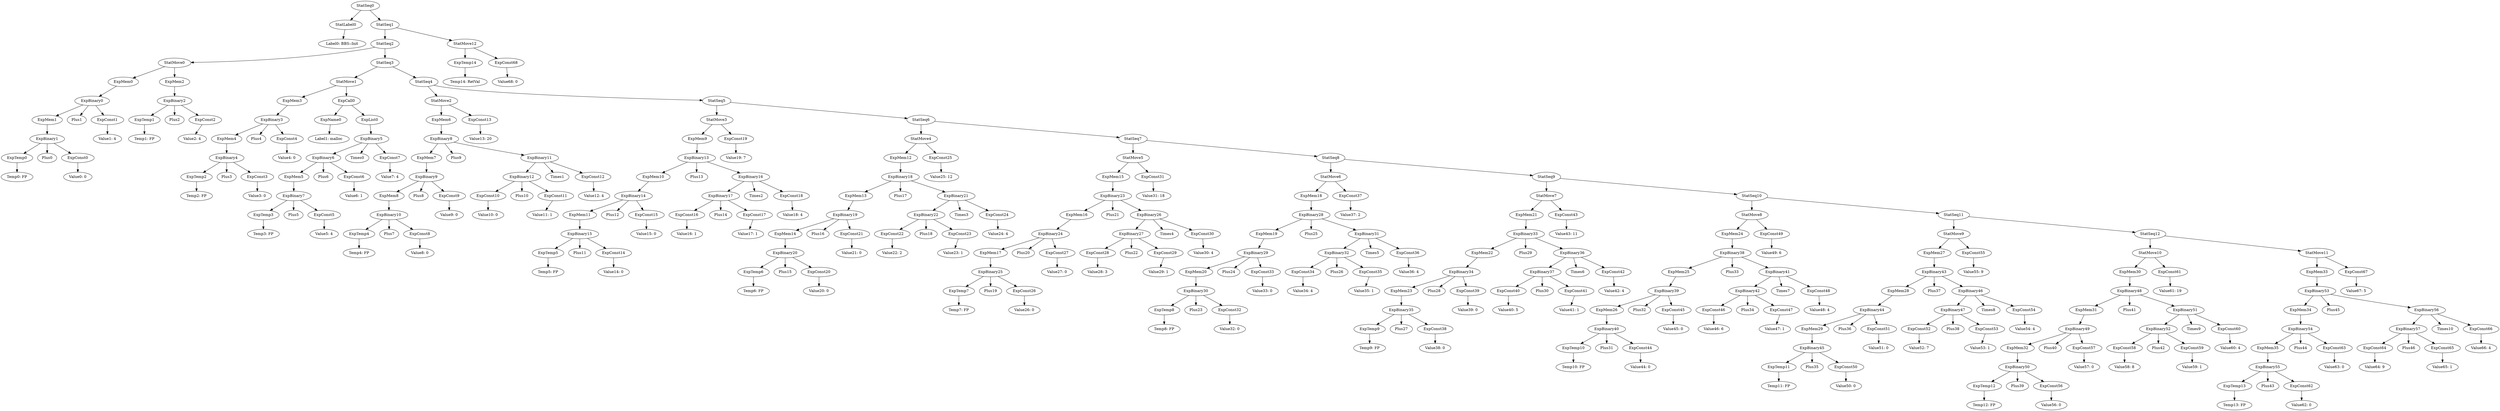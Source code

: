 digraph {
	ordering = out;
	ExpConst68 -> "Value68: 0";
	StatMove12 -> ExpTemp14;
	StatMove12 -> ExpConst68;
	StatSeq1 -> StatSeq2;
	StatSeq1 -> StatMove12;
	ExpConst67 -> "Value67: 5";
	StatMove11 -> ExpMem33;
	StatMove11 -> ExpConst67;
	ExpMem33 -> ExpBinary53;
	ExpConst66 -> "Value66: 4";
	ExpBinary56 -> ExpBinary57;
	ExpBinary56 -> Times10;
	ExpBinary56 -> ExpConst66;
	ExpConst65 -> "Value65: 1";
	ExpConst27 -> "Value27: 0";
	StatSeq7 -> StatMove5;
	StatSeq7 -> StatSeq8;
	ExpBinary45 -> ExpTemp11;
	ExpBinary45 -> Plus35;
	ExpBinary45 -> ExpConst50;
	ExpBinary43 -> ExpMem28;
	ExpBinary43 -> Plus37;
	ExpBinary43 -> ExpBinary46;
	ExpConst2 -> "Value2: 4";
	ExpConst25 -> "Value25: 12";
	ExpMem12 -> ExpBinary18;
	StatMove3 -> ExpMem9;
	StatMove3 -> ExpConst19;
	ExpBinary19 -> ExpMem14;
	ExpBinary19 -> Plus16;
	ExpBinary19 -> ExpConst21;
	ExpBinary16 -> ExpBinary17;
	ExpBinary16 -> Times2;
	ExpBinary16 -> ExpConst18;
	ExpConst28 -> "Value28: 3";
	ExpConst62 -> "Value62: 0";
	ExpBinary17 -> ExpConst16;
	ExpBinary17 -> Plus14;
	ExpBinary17 -> ExpConst17;
	ExpTemp5 -> "Temp5: FP";
	ExpConst20 -> "Value20: 0";
	ExpBinary13 -> ExpMem10;
	ExpBinary13 -> Plus13;
	ExpBinary13 -> ExpBinary16;
	ExpMem28 -> ExpBinary44;
	StatMove2 -> ExpMem6;
	StatMove2 -> ExpConst13;
	ExpBinary23 -> ExpMem16;
	ExpBinary23 -> Plus21;
	ExpBinary23 -> ExpBinary26;
	ExpMem10 -> ExpBinary14;
	ExpConst30 -> "Value30: 4";
	ExpTemp10 -> "Temp10: FP";
	ExpConst26 -> "Value26: 0";
	ExpConst18 -> "Value18: 4";
	ExpMem11 -> ExpBinary15;
	ExpConst37 -> "Value37: 2";
	ExpBinary21 -> ExpBinary22;
	ExpBinary21 -> Times3;
	ExpBinary21 -> ExpConst24;
	ExpConst49 -> "Value49: 6";
	ExpBinary15 -> ExpTemp5;
	ExpBinary15 -> Plus11;
	ExpBinary15 -> ExpConst14;
	ExpBinary49 -> ExpMem32;
	ExpBinary49 -> Plus40;
	ExpBinary49 -> ExpConst57;
	ExpConst11 -> "Value11: 1";
	ExpBinary41 -> ExpBinary42;
	ExpBinary41 -> Times7;
	ExpBinary41 -> ExpConst48;
	ExpBinary11 -> ExpBinary12;
	ExpBinary11 -> Times1;
	ExpBinary11 -> ExpConst12;
	ExpBinary31 -> ExpBinary32;
	ExpBinary31 -> Times5;
	ExpBinary31 -> ExpConst36;
	ExpBinary50 -> ExpTemp12;
	ExpBinary50 -> Plus39;
	ExpBinary50 -> ExpConst56;
	ExpBinary46 -> ExpBinary47;
	ExpBinary46 -> Times8;
	ExpBinary46 -> ExpConst54;
	ExpBinary0 -> ExpMem1;
	ExpBinary0 -> Plus1;
	ExpBinary0 -> ExpConst1;
	ExpConst19 -> "Value19: 7";
	ExpConst52 -> "Value52: 7";
	ExpBinary57 -> ExpConst64;
	ExpBinary57 -> Plus46;
	ExpBinary57 -> ExpConst65;
	ExpTemp2 -> "Temp2: FP";
	StatSeq2 -> StatMove0;
	StatSeq2 -> StatSeq3;
	ExpConst3 -> "Value3: 0";
	ExpBinary6 -> ExpMem5;
	ExpBinary6 -> Plus6;
	ExpBinary6 -> ExpConst6;
	ExpConst43 -> "Value43: 11";
	ExpConst7 -> "Value7: 4";
	StatSeq6 -> StatMove4;
	StatSeq6 -> StatSeq7;
	ExpMem8 -> ExpBinary10;
	ExpConst56 -> "Value56: 0";
	ExpTemp1 -> "Temp1: FP";
	ExpBinary4 -> ExpTemp2;
	ExpBinary4 -> Plus3;
	ExpBinary4 -> ExpConst3;
	ExpList0 -> ExpBinary5;
	ExpConst22 -> "Value22: 2";
	StatSeq0 -> StatLabel0;
	StatSeq0 -> StatSeq1;
	ExpBinary22 -> ExpConst22;
	ExpBinary22 -> Plus18;
	ExpBinary22 -> ExpConst23;
	ExpConst24 -> "Value24: 4";
	StatLabel0 -> "Label0: BBS::Init";
	ExpConst12 -> "Value12: 4";
	ExpBinary24 -> ExpMem17;
	ExpBinary24 -> Plus20;
	ExpBinary24 -> ExpConst27;
	ExpBinary9 -> ExpMem8;
	ExpBinary9 -> Plus8;
	ExpBinary9 -> ExpConst9;
	ExpBinary30 -> ExpTemp8;
	ExpBinary30 -> Plus23;
	ExpBinary30 -> ExpConst32;
	ExpMem27 -> ExpBinary43;
	ExpConst41 -> "Value41: 1";
	ExpConst1 -> "Value1: 4";
	ExpConst45 -> "Value45: 0";
	ExpBinary3 -> ExpMem4;
	ExpBinary3 -> Plus4;
	ExpBinary3 -> ExpConst4;
	ExpConst13 -> "Value13: 20";
	ExpMem7 -> ExpBinary9;
	ExpCall0 -> ExpName0;
	ExpCall0 -> ExpList0;
	ExpBinary29 -> ExpMem20;
	ExpBinary29 -> Plus24;
	ExpBinary29 -> ExpConst33;
	ExpBinary53 -> ExpMem34;
	ExpBinary53 -> Plus45;
	ExpBinary53 -> ExpBinary56;
	ExpTemp0 -> "Temp0: FP";
	ExpMem17 -> ExpBinary25;
	ExpBinary10 -> ExpTemp4;
	ExpBinary10 -> Plus7;
	ExpBinary10 -> ExpConst8;
	ExpConst0 -> "Value0: 0";
	ExpMem9 -> ExpBinary13;
	ExpConst6 -> "Value6: 1";
	ExpMem1 -> ExpBinary1;
	ExpConst31 -> "Value31: 18";
	ExpBinary44 -> ExpMem29;
	ExpBinary44 -> Plus36;
	ExpBinary44 -> ExpConst51;
	ExpMem3 -> ExpBinary3;
	ExpConst17 -> "Value17: 1";
	ExpConst10 -> "Value10: 0";
	StatSeq4 -> StatMove2;
	StatSeq4 -> StatSeq5;
	ExpMem0 -> ExpBinary0;
	ExpBinary14 -> ExpMem11;
	ExpBinary14 -> Plus12;
	ExpBinary14 -> ExpConst15;
	StatMove0 -> ExpMem0;
	StatMove0 -> ExpMem2;
	ExpMem13 -> ExpBinary19;
	ExpBinary27 -> ExpConst28;
	ExpBinary27 -> Plus22;
	ExpBinary27 -> ExpConst29;
	StatMove1 -> ExpMem3;
	StatMove1 -> ExpCall0;
	ExpMem21 -> ExpBinary33;
	ExpConst23 -> "Value23: 1";
	ExpTemp12 -> "Temp12: FP";
	ExpMem16 -> ExpBinary24;
	ExpBinary2 -> ExpTemp1;
	ExpBinary2 -> Plus2;
	ExpBinary2 -> ExpConst2;
	ExpBinary32 -> ExpConst34;
	ExpBinary32 -> Plus26;
	ExpBinary32 -> ExpConst35;
	ExpMem14 -> ExpBinary20;
	ExpMem32 -> ExpBinary50;
	ExpName0 -> "Label1: malloc";
	ExpConst8 -> "Value8: 0";
	ExpTemp6 -> "Temp6: FP";
	ExpBinary18 -> ExpMem13;
	ExpBinary18 -> Plus17;
	ExpBinary18 -> ExpBinary21;
	ExpTemp3 -> "Temp3: FP";
	ExpBinary36 -> ExpBinary37;
	ExpBinary36 -> Times6;
	ExpBinary36 -> ExpConst42;
	ExpMem6 -> ExpBinary8;
	ExpConst16 -> "Value16: 1";
	ExpBinary55 -> ExpTemp13;
	ExpBinary55 -> Plus43;
	ExpBinary55 -> ExpConst62;
	ExpConst15 -> "Value15: 0";
	StatSeq3 -> StatMove1;
	StatSeq3 -> StatSeq4;
	ExpConst4 -> "Value4: 0";
	ExpBinary28 -> ExpMem19;
	ExpBinary28 -> Plus25;
	ExpBinary28 -> ExpBinary31;
	ExpConst54 -> "Value54: 4";
	ExpBinary7 -> ExpTemp3;
	ExpBinary7 -> Plus5;
	ExpBinary7 -> ExpConst5;
	ExpBinary5 -> ExpBinary6;
	ExpBinary5 -> Times0;
	ExpBinary5 -> ExpConst7;
	ExpConst14 -> "Value14: 0";
	ExpConst9 -> "Value9: 0";
	StatMove5 -> ExpMem15;
	StatMove5 -> ExpConst31;
	ExpBinary52 -> ExpConst58;
	ExpBinary52 -> Plus42;
	ExpBinary52 -> ExpConst59;
	ExpConst5 -> "Value5: 4";
	ExpBinary8 -> ExpMem7;
	ExpBinary8 -> Plus9;
	ExpBinary8 -> ExpBinary11;
	ExpConst29 -> "Value29: 1";
	ExpBinary26 -> ExpBinary27;
	ExpBinary26 -> Times4;
	ExpBinary26 -> ExpConst30;
	ExpBinary40 -> ExpTemp10;
	ExpBinary40 -> Plus31;
	ExpBinary40 -> ExpConst44;
	ExpMem15 -> ExpBinary23;
	ExpTemp8 -> "Temp8: FP";
	ExpConst58 -> "Value58: 8";
	ExpConst32 -> "Value32: 0";
	ExpMem20 -> ExpBinary30;
	ExpConst21 -> "Value21: 0";
	ExpConst33 -> "Value33: 0";
	ExpMem19 -> ExpBinary29;
	ExpBinary12 -> ExpConst10;
	ExpBinary12 -> Plus10;
	ExpBinary12 -> ExpConst11;
	StatMove6 -> ExpMem18;
	StatMove6 -> ExpConst37;
	ExpConst34 -> "Value34: 4";
	ExpConst35 -> "Value35: 1";
	ExpTemp13 -> "Temp13: FP";
	StatSeq5 -> StatMove3;
	StatSeq5 -> StatSeq6;
	ExpConst36 -> "Value36: 4";
	ExpMem18 -> ExpBinary28;
	StatSeq8 -> StatMove6;
	StatSeq8 -> StatSeq9;
	ExpConst64 -> "Value64: 9";
	ExpTemp9 -> "Temp9: FP";
	ExpBinary1 -> ExpTemp0;
	ExpBinary1 -> Plus0;
	ExpBinary1 -> ExpConst0;
	ExpBinary42 -> ExpConst46;
	ExpBinary42 -> Plus34;
	ExpBinary42 -> ExpConst47;
	ExpBinary38 -> ExpMem25;
	ExpBinary38 -> Plus33;
	ExpBinary38 -> ExpBinary41;
	ExpBinary25 -> ExpTemp7;
	ExpBinary25 -> Plus19;
	ExpBinary25 -> ExpConst26;
	ExpMem23 -> ExpBinary35;
	ExpBinary34 -> ExpMem23;
	ExpBinary34 -> Plus28;
	ExpBinary34 -> ExpConst39;
	ExpConst39 -> "Value39: 0";
	ExpMem5 -> ExpBinary7;
	ExpMem22 -> ExpBinary34;
	ExpBinary33 -> ExpMem22;
	ExpBinary33 -> Plus29;
	ExpBinary33 -> ExpBinary36;
	ExpConst63 -> "Value63: 0";
	ExpConst40 -> "Value40: 5";
	ExpMem35 -> ExpBinary55;
	ExpBinary37 -> ExpConst40;
	ExpBinary37 -> Plus30;
	ExpBinary37 -> ExpConst41;
	ExpConst42 -> "Value42: 4";
	ExpTemp7 -> "Temp7: FP";
	StatMove7 -> ExpMem21;
	StatMove7 -> ExpConst43;
	ExpConst55 -> "Value55: 9";
	StatSeq9 -> StatMove7;
	StatSeq9 -> StatSeq10;
	ExpBinary35 -> ExpTemp9;
	ExpBinary35 -> Plus27;
	ExpBinary35 -> ExpConst38;
	ExpBinary54 -> ExpMem35;
	ExpBinary54 -> Plus44;
	ExpBinary54 -> ExpConst63;
	ExpConst44 -> "Value44: 0";
	ExpMem26 -> ExpBinary40;
	ExpMem25 -> ExpBinary39;
	ExpBinary39 -> ExpMem26;
	ExpBinary39 -> Plus32;
	ExpBinary39 -> ExpConst45;
	ExpConst46 -> "Value46: 6";
	ExpConst47 -> "Value47: 1";
	ExpConst48 -> "Value48: 4";
	ExpMem24 -> ExpBinary38;
	ExpBinary20 -> ExpTemp6;
	ExpBinary20 -> Plus15;
	ExpBinary20 -> ExpConst20;
	StatMove8 -> ExpMem24;
	StatMove8 -> ExpConst49;
	StatSeq10 -> StatMove8;
	StatSeq10 -> StatSeq11;
	ExpTemp11 -> "Temp11: FP";
	ExpConst50 -> "Value50: 0";
	ExpMem4 -> ExpBinary4;
	StatMove10 -> ExpMem30;
	StatMove10 -> ExpConst61;
	ExpMem29 -> ExpBinary45;
	ExpConst51 -> "Value51: 0";
	ExpBinary47 -> ExpConst52;
	ExpBinary47 -> Plus38;
	ExpBinary47 -> ExpConst53;
	ExpConst53 -> "Value53: 1";
	ExpConst59 -> "Value59: 1";
	StatMove4 -> ExpMem12;
	StatMove4 -> ExpConst25;
	StatMove9 -> ExpMem27;
	StatMove9 -> ExpConst55;
	ExpMem2 -> ExpBinary2;
	StatSeq11 -> StatMove9;
	StatSeq11 -> StatSeq12;
	ExpConst57 -> "Value57: 0";
	ExpMem31 -> ExpBinary49;
	ExpTemp14 -> "Temp14: RetVal";
	ExpBinary48 -> ExpMem31;
	ExpBinary48 -> Plus41;
	ExpBinary48 -> ExpBinary51;
	ExpConst61 -> "Value61: 19";
	ExpBinary51 -> ExpBinary52;
	ExpBinary51 -> Times9;
	ExpBinary51 -> ExpConst60;
	ExpConst38 -> "Value38: 0";
	ExpConst60 -> "Value60: 4";
	ExpMem30 -> ExpBinary48;
	ExpTemp4 -> "Temp4: FP";
	StatSeq12 -> StatMove10;
	StatSeq12 -> StatMove11;
	ExpMem34 -> ExpBinary54;
}

